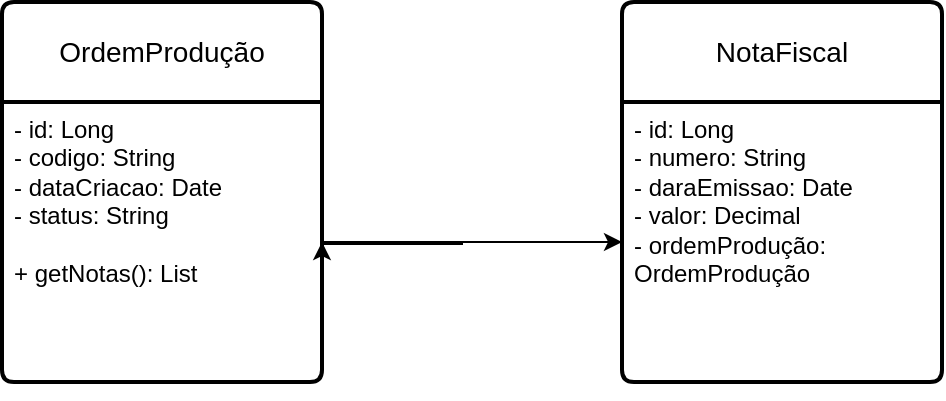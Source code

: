 <mxfile version="27.1.4">
  <diagram name="Página-1" id="z-HyZpqId0rXOMVisHhJ">
    <mxGraphModel dx="1937" dy="1781" grid="1" gridSize="10" guides="1" tooltips="1" connect="1" arrows="1" fold="1" page="1" pageScale="1" pageWidth="827" pageHeight="1169" math="0" shadow="0">
      <root>
        <mxCell id="0" />
        <mxCell id="1" parent="0" />
        <mxCell id="wEq7oo5EjeGc18jzNLCR-1" value="OrdemProdução" style="swimlane;childLayout=stackLayout;horizontal=1;startSize=50;horizontalStack=0;rounded=1;fontSize=14;fontStyle=0;strokeWidth=2;resizeParent=0;resizeLast=1;shadow=0;dashed=0;align=center;arcSize=4;whiteSpace=wrap;html=1;" vertex="1" parent="1">
          <mxGeometry x="-80" y="-10" width="160" height="190" as="geometry" />
        </mxCell>
        <mxCell id="wEq7oo5EjeGc18jzNLCR-2" value="- id: Long&lt;div&gt;- codigo: String&lt;/div&gt;&lt;div&gt;- dataCriacao: Date&lt;/div&gt;&lt;div&gt;- status: String&lt;/div&gt;&lt;div&gt;&lt;br&gt;&lt;/div&gt;&lt;div&gt;+ getNotas(): List&lt;/div&gt;" style="align=left;strokeColor=none;fillColor=none;spacingLeft=4;spacingRight=4;fontSize=12;verticalAlign=top;resizable=0;rotatable=0;part=1;html=1;whiteSpace=wrap;" vertex="1" parent="wEq7oo5EjeGc18jzNLCR-1">
          <mxGeometry y="50" width="160" height="140" as="geometry" />
        </mxCell>
        <mxCell id="wEq7oo5EjeGc18jzNLCR-4" style="edgeStyle=orthogonalEdgeStyle;rounded=0;orthogonalLoop=1;jettySize=auto;html=1;exitX=0.5;exitY=1;exitDx=0;exitDy=0;" edge="1" parent="wEq7oo5EjeGc18jzNLCR-1" source="wEq7oo5EjeGc18jzNLCR-2" target="wEq7oo5EjeGc18jzNLCR-2">
          <mxGeometry relative="1" as="geometry" />
        </mxCell>
        <mxCell id="wEq7oo5EjeGc18jzNLCR-6" value="NotaFiscal" style="swimlane;childLayout=stackLayout;horizontal=1;startSize=50;horizontalStack=0;rounded=1;fontSize=14;fontStyle=0;strokeWidth=2;resizeParent=0;resizeLast=1;shadow=0;dashed=0;align=center;arcSize=4;whiteSpace=wrap;html=1;" vertex="1" parent="1">
          <mxGeometry x="230" y="-10" width="160" height="190" as="geometry" />
        </mxCell>
        <mxCell id="wEq7oo5EjeGc18jzNLCR-7" value="- id: Long&lt;div&gt;- numero: String&lt;/div&gt;&lt;div&gt;- daraEmissao: Date&lt;/div&gt;&lt;div&gt;- valor: Decimal&lt;/div&gt;&lt;div&gt;- ordemProdução: OrdemProdução&lt;/div&gt;" style="align=left;strokeColor=none;fillColor=none;spacingLeft=4;spacingRight=4;fontSize=12;verticalAlign=top;resizable=0;rotatable=0;part=1;html=1;whiteSpace=wrap;" vertex="1" parent="wEq7oo5EjeGc18jzNLCR-6">
          <mxGeometry y="50" width="160" height="140" as="geometry" />
        </mxCell>
        <mxCell id="wEq7oo5EjeGc18jzNLCR-8" style="edgeStyle=orthogonalEdgeStyle;rounded=0;orthogonalLoop=1;jettySize=auto;html=1;exitX=0.5;exitY=1;exitDx=0;exitDy=0;" edge="1" parent="wEq7oo5EjeGc18jzNLCR-6" source="wEq7oo5EjeGc18jzNLCR-7" target="wEq7oo5EjeGc18jzNLCR-7">
          <mxGeometry relative="1" as="geometry" />
        </mxCell>
        <mxCell id="wEq7oo5EjeGc18jzNLCR-13" style="edgeStyle=orthogonalEdgeStyle;rounded=0;orthogonalLoop=1;jettySize=auto;html=1;entryX=0;entryY=0.5;entryDx=0;entryDy=0;" edge="1" parent="1" source="wEq7oo5EjeGc18jzNLCR-2" target="wEq7oo5EjeGc18jzNLCR-7">
          <mxGeometry relative="1" as="geometry" />
        </mxCell>
        <mxCell id="wEq7oo5EjeGc18jzNLCR-14" style="edgeStyle=orthogonalEdgeStyle;rounded=0;orthogonalLoop=1;jettySize=auto;html=1;" edge="1" parent="1" source="wEq7oo5EjeGc18jzNLCR-7">
          <mxGeometry relative="1" as="geometry">
            <mxPoint x="80" y="110" as="targetPoint" />
            <Array as="points">
              <mxPoint x="150" y="110" />
              <mxPoint x="150" y="111" />
            </Array>
          </mxGeometry>
        </mxCell>
      </root>
    </mxGraphModel>
  </diagram>
</mxfile>
